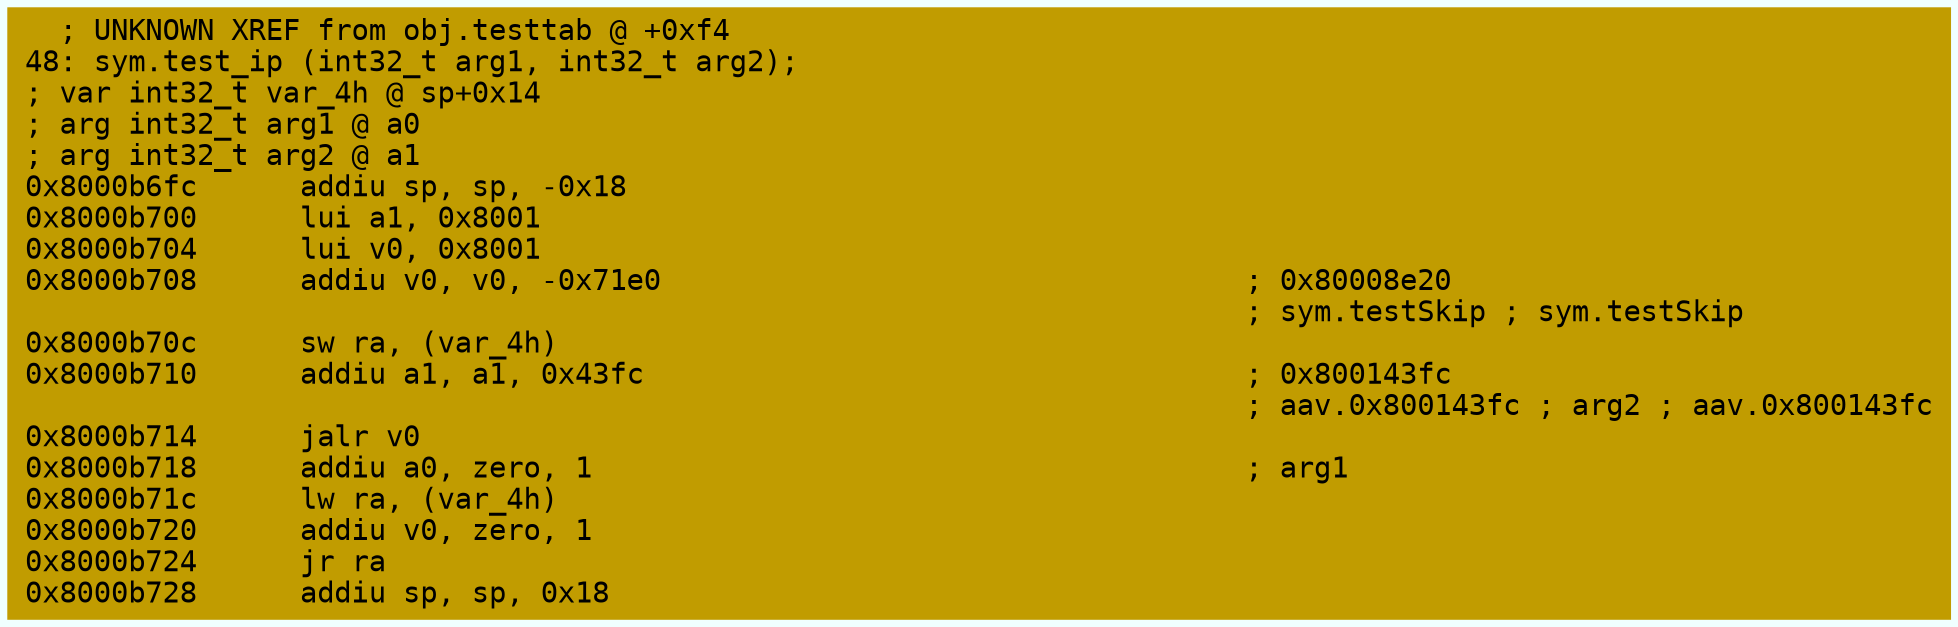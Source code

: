 digraph code {
	graph [bgcolor=azure fontsize=8 fontname="Courier" splines="ortho"];
	node [fillcolor=gray style=filled shape=box];
	edge [arrowhead="normal"];
	"0x8000b6fc" [URL="sym.test_ip/0x8000b6fc", fillcolor="#c19c00",color="#c19c00", fontname="Courier",label="  ; UNKNOWN XREF from obj.testtab @ +0xf4\l48: sym.test_ip (int32_t arg1, int32_t arg2);\l; var int32_t var_4h @ sp+0x14\l; arg int32_t arg1 @ a0\l; arg int32_t arg2 @ a1\l0x8000b6fc      addiu sp, sp, -0x18\l0x8000b700      lui a1, 0x8001\l0x8000b704      lui v0, 0x8001\l0x8000b708      addiu v0, v0, -0x71e0                                  ; 0x80008e20\l                                                                       ; sym.testSkip ; sym.testSkip\l0x8000b70c      sw ra, (var_4h)\l0x8000b710      addiu a1, a1, 0x43fc                                   ; 0x800143fc\l                                                                       ; aav.0x800143fc ; arg2 ; aav.0x800143fc\l0x8000b714      jalr v0\l0x8000b718      addiu a0, zero, 1                                      ; arg1\l0x8000b71c      lw ra, (var_4h)\l0x8000b720      addiu v0, zero, 1\l0x8000b724      jr ra\l0x8000b728      addiu sp, sp, 0x18\l"]
}
